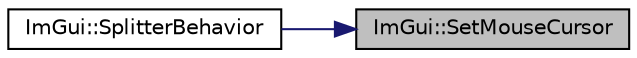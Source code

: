 digraph "ImGui::SetMouseCursor"
{
 // LATEX_PDF_SIZE
  edge [fontname="Helvetica",fontsize="10",labelfontname="Helvetica",labelfontsize="10"];
  node [fontname="Helvetica",fontsize="10",shape=record];
  rankdir="RL";
  Node1 [label="ImGui::SetMouseCursor",height=0.2,width=0.4,color="black", fillcolor="grey75", style="filled", fontcolor="black",tooltip=" "];
  Node1 -> Node2 [dir="back",color="midnightblue",fontsize="10",style="solid",fontname="Helvetica"];
  Node2 [label="ImGui::SplitterBehavior",height=0.2,width=0.4,color="black", fillcolor="white", style="filled",URL="$namespace_im_gui.html#a9d222e1384c6c56ff61b61cfa3016855",tooltip=" "];
}
